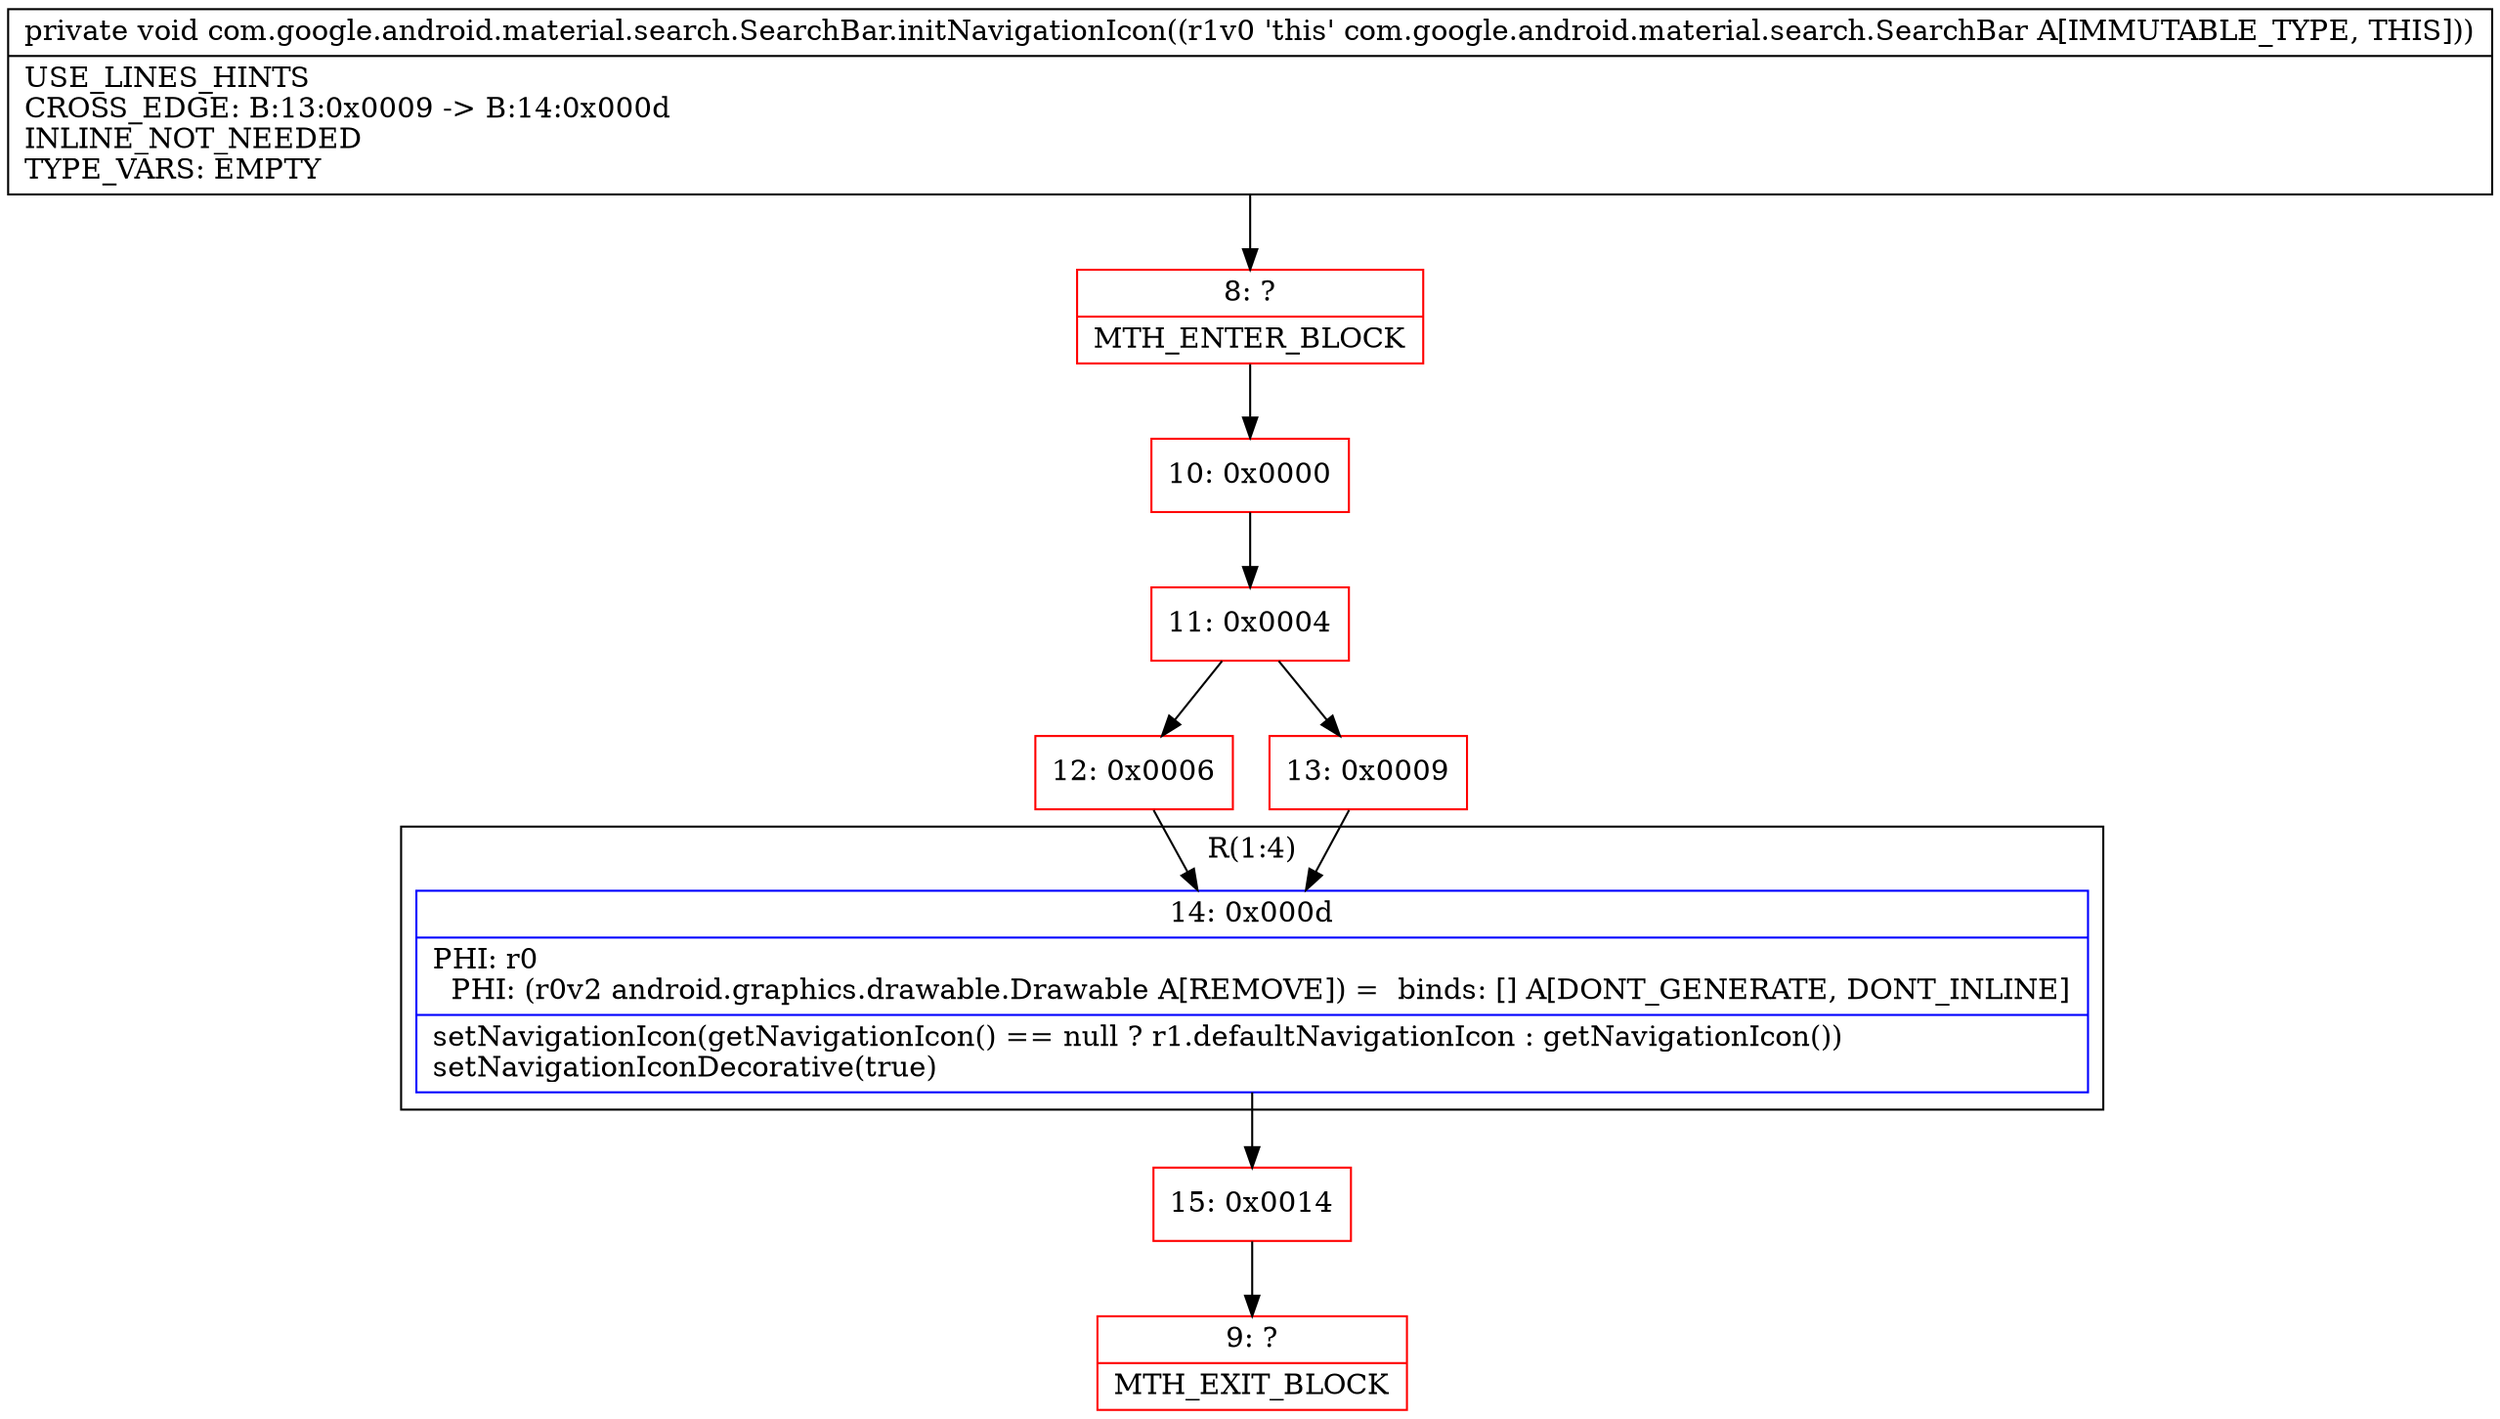 digraph "CFG forcom.google.android.material.search.SearchBar.initNavigationIcon()V" {
subgraph cluster_Region_744819111 {
label = "R(1:4)";
node [shape=record,color=blue];
Node_14 [shape=record,label="{14\:\ 0x000d|PHI: r0 \l  PHI: (r0v2 android.graphics.drawable.Drawable A[REMOVE]) =  binds: [] A[DONT_GENERATE, DONT_INLINE]\l|setNavigationIcon(getNavigationIcon() == null ? r1.defaultNavigationIcon : getNavigationIcon())\lsetNavigationIconDecorative(true)\l}"];
}
Node_8 [shape=record,color=red,label="{8\:\ ?|MTH_ENTER_BLOCK\l}"];
Node_10 [shape=record,color=red,label="{10\:\ 0x0000}"];
Node_11 [shape=record,color=red,label="{11\:\ 0x0004}"];
Node_12 [shape=record,color=red,label="{12\:\ 0x0006}"];
Node_15 [shape=record,color=red,label="{15\:\ 0x0014}"];
Node_9 [shape=record,color=red,label="{9\:\ ?|MTH_EXIT_BLOCK\l}"];
Node_13 [shape=record,color=red,label="{13\:\ 0x0009}"];
MethodNode[shape=record,label="{private void com.google.android.material.search.SearchBar.initNavigationIcon((r1v0 'this' com.google.android.material.search.SearchBar A[IMMUTABLE_TYPE, THIS]))  | USE_LINES_HINTS\lCROSS_EDGE: B:13:0x0009 \-\> B:14:0x000d\lINLINE_NOT_NEEDED\lTYPE_VARS: EMPTY\l}"];
MethodNode -> Node_8;Node_14 -> Node_15;
Node_8 -> Node_10;
Node_10 -> Node_11;
Node_11 -> Node_12;
Node_11 -> Node_13;
Node_12 -> Node_14;
Node_15 -> Node_9;
Node_13 -> Node_14;
}

